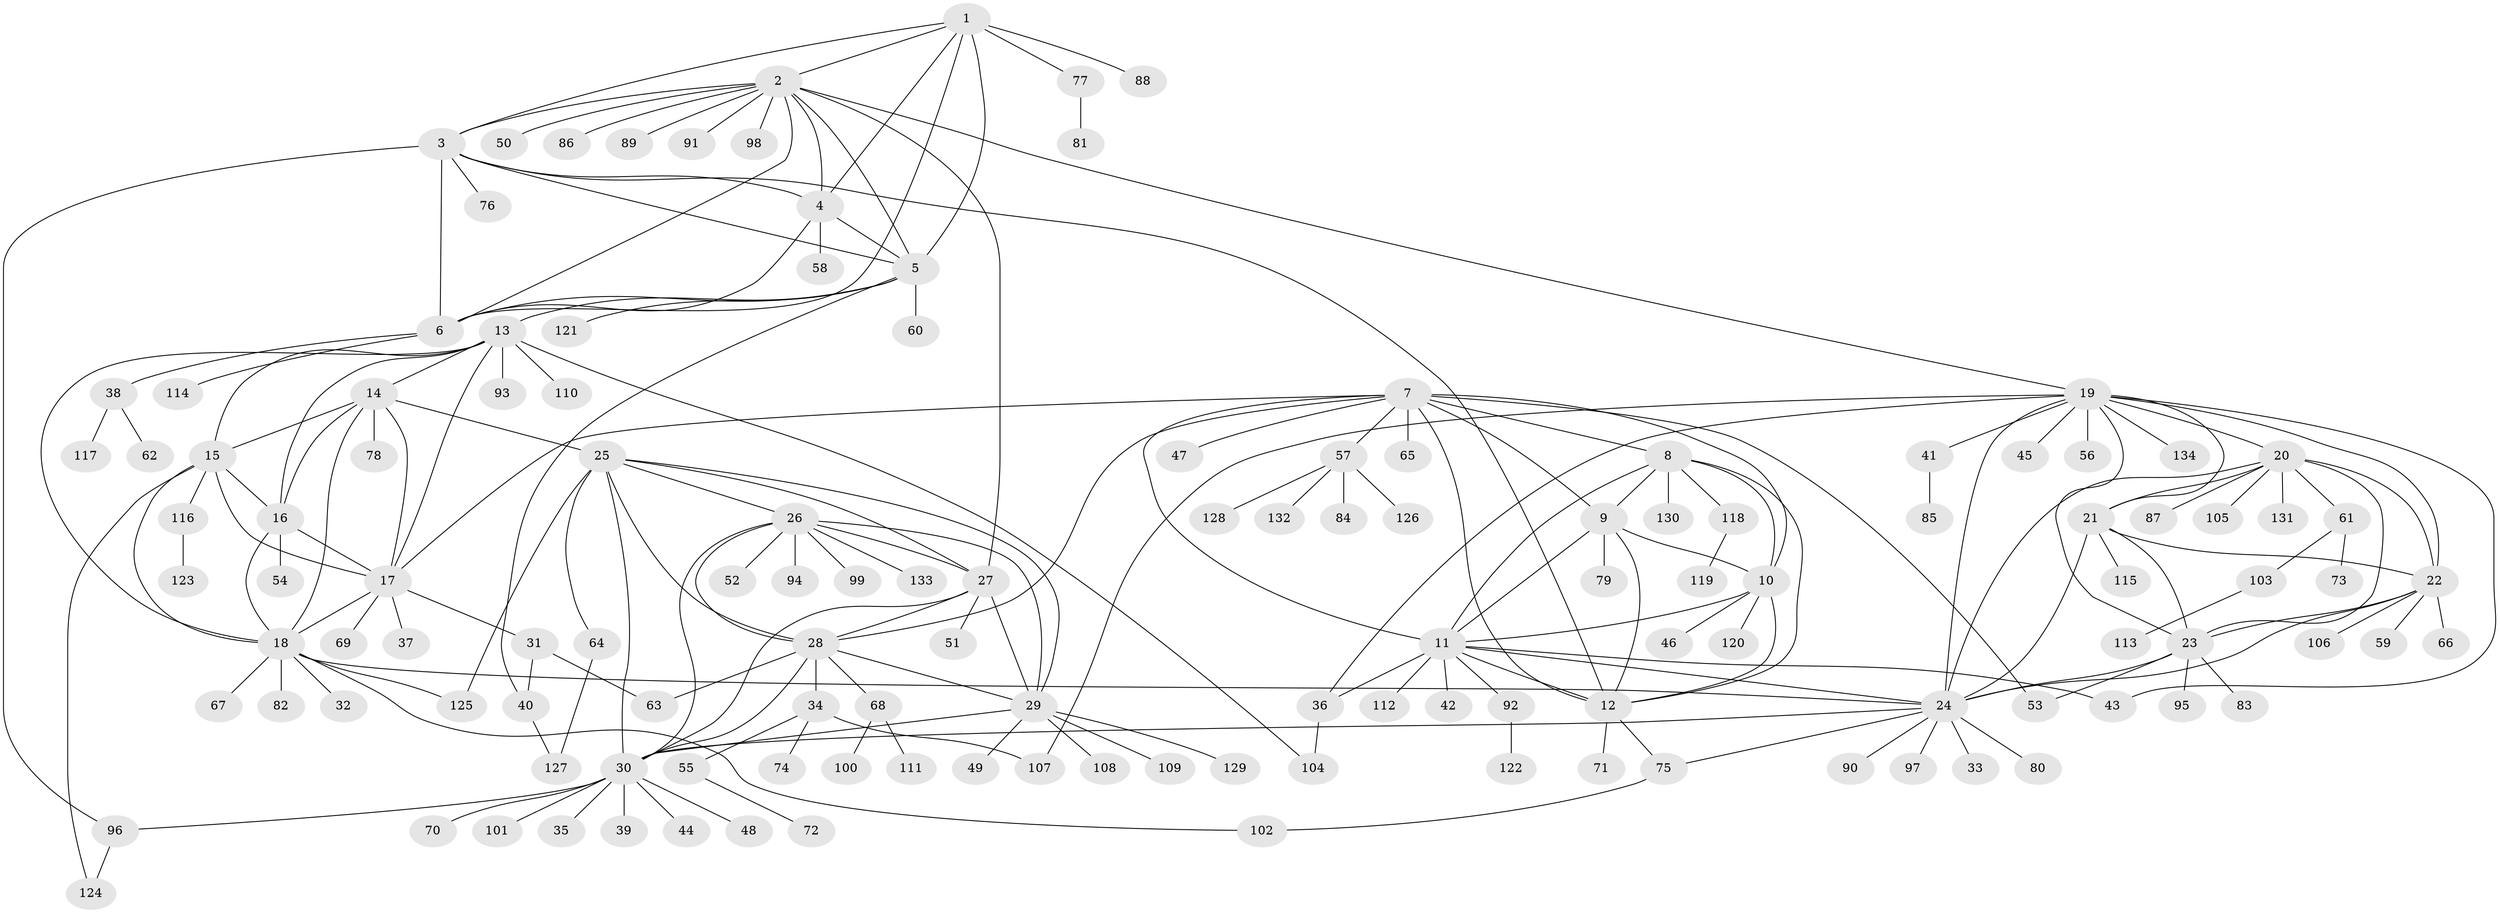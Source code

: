 // coarse degree distribution, {8: 0.07317073170731707, 3: 0.1951219512195122, 6: 0.024390243902439025, 2: 0.12195121951219512, 12: 0.024390243902439025, 4: 0.04878048780487805, 7: 0.04878048780487805, 10: 0.024390243902439025, 5: 0.04878048780487805, 1: 0.3902439024390244}
// Generated by graph-tools (version 1.1) at 2025/52/03/04/25 22:52:25]
// undirected, 134 vertices, 202 edges
graph export_dot {
  node [color=gray90,style=filled];
  1;
  2;
  3;
  4;
  5;
  6;
  7;
  8;
  9;
  10;
  11;
  12;
  13;
  14;
  15;
  16;
  17;
  18;
  19;
  20;
  21;
  22;
  23;
  24;
  25;
  26;
  27;
  28;
  29;
  30;
  31;
  32;
  33;
  34;
  35;
  36;
  37;
  38;
  39;
  40;
  41;
  42;
  43;
  44;
  45;
  46;
  47;
  48;
  49;
  50;
  51;
  52;
  53;
  54;
  55;
  56;
  57;
  58;
  59;
  60;
  61;
  62;
  63;
  64;
  65;
  66;
  67;
  68;
  69;
  70;
  71;
  72;
  73;
  74;
  75;
  76;
  77;
  78;
  79;
  80;
  81;
  82;
  83;
  84;
  85;
  86;
  87;
  88;
  89;
  90;
  91;
  92;
  93;
  94;
  95;
  96;
  97;
  98;
  99;
  100;
  101;
  102;
  103;
  104;
  105;
  106;
  107;
  108;
  109;
  110;
  111;
  112;
  113;
  114;
  115;
  116;
  117;
  118;
  119;
  120;
  121;
  122;
  123;
  124;
  125;
  126;
  127;
  128;
  129;
  130;
  131;
  132;
  133;
  134;
  1 -- 2;
  1 -- 3;
  1 -- 4;
  1 -- 5;
  1 -- 6;
  1 -- 77;
  1 -- 88;
  2 -- 3;
  2 -- 4;
  2 -- 5;
  2 -- 6;
  2 -- 19;
  2 -- 27;
  2 -- 50;
  2 -- 86;
  2 -- 89;
  2 -- 91;
  2 -- 98;
  3 -- 4;
  3 -- 5;
  3 -- 6;
  3 -- 12;
  3 -- 76;
  3 -- 96;
  4 -- 5;
  4 -- 6;
  4 -- 58;
  5 -- 6;
  5 -- 13;
  5 -- 40;
  5 -- 60;
  5 -- 121;
  6 -- 38;
  6 -- 114;
  7 -- 8;
  7 -- 9;
  7 -- 10;
  7 -- 11;
  7 -- 12;
  7 -- 17;
  7 -- 28;
  7 -- 47;
  7 -- 53;
  7 -- 57;
  7 -- 65;
  8 -- 9;
  8 -- 10;
  8 -- 11;
  8 -- 12;
  8 -- 118;
  8 -- 130;
  9 -- 10;
  9 -- 11;
  9 -- 12;
  9 -- 79;
  10 -- 11;
  10 -- 12;
  10 -- 46;
  10 -- 120;
  11 -- 12;
  11 -- 24;
  11 -- 36;
  11 -- 42;
  11 -- 43;
  11 -- 92;
  11 -- 112;
  12 -- 71;
  12 -- 75;
  13 -- 14;
  13 -- 15;
  13 -- 16;
  13 -- 17;
  13 -- 18;
  13 -- 93;
  13 -- 104;
  13 -- 110;
  14 -- 15;
  14 -- 16;
  14 -- 17;
  14 -- 18;
  14 -- 25;
  14 -- 78;
  15 -- 16;
  15 -- 17;
  15 -- 18;
  15 -- 116;
  15 -- 124;
  16 -- 17;
  16 -- 18;
  16 -- 54;
  17 -- 18;
  17 -- 31;
  17 -- 37;
  17 -- 69;
  18 -- 24;
  18 -- 32;
  18 -- 67;
  18 -- 82;
  18 -- 102;
  18 -- 125;
  19 -- 20;
  19 -- 21;
  19 -- 22;
  19 -- 23;
  19 -- 24;
  19 -- 36;
  19 -- 41;
  19 -- 43;
  19 -- 45;
  19 -- 56;
  19 -- 107;
  19 -- 134;
  20 -- 21;
  20 -- 22;
  20 -- 23;
  20 -- 24;
  20 -- 61;
  20 -- 87;
  20 -- 105;
  20 -- 131;
  21 -- 22;
  21 -- 23;
  21 -- 24;
  21 -- 115;
  22 -- 23;
  22 -- 24;
  22 -- 59;
  22 -- 66;
  22 -- 106;
  23 -- 24;
  23 -- 53;
  23 -- 83;
  23 -- 95;
  24 -- 30;
  24 -- 33;
  24 -- 75;
  24 -- 80;
  24 -- 90;
  24 -- 97;
  25 -- 26;
  25 -- 27;
  25 -- 28;
  25 -- 29;
  25 -- 30;
  25 -- 64;
  25 -- 125;
  26 -- 27;
  26 -- 28;
  26 -- 29;
  26 -- 30;
  26 -- 52;
  26 -- 94;
  26 -- 99;
  26 -- 133;
  27 -- 28;
  27 -- 29;
  27 -- 30;
  27 -- 51;
  28 -- 29;
  28 -- 30;
  28 -- 34;
  28 -- 63;
  28 -- 68;
  29 -- 30;
  29 -- 49;
  29 -- 108;
  29 -- 109;
  29 -- 129;
  30 -- 35;
  30 -- 39;
  30 -- 44;
  30 -- 48;
  30 -- 70;
  30 -- 96;
  30 -- 101;
  31 -- 40;
  31 -- 63;
  34 -- 55;
  34 -- 74;
  34 -- 107;
  36 -- 104;
  38 -- 62;
  38 -- 117;
  40 -- 127;
  41 -- 85;
  55 -- 72;
  57 -- 84;
  57 -- 126;
  57 -- 128;
  57 -- 132;
  61 -- 73;
  61 -- 103;
  64 -- 127;
  68 -- 100;
  68 -- 111;
  75 -- 102;
  77 -- 81;
  92 -- 122;
  96 -- 124;
  103 -- 113;
  116 -- 123;
  118 -- 119;
}
